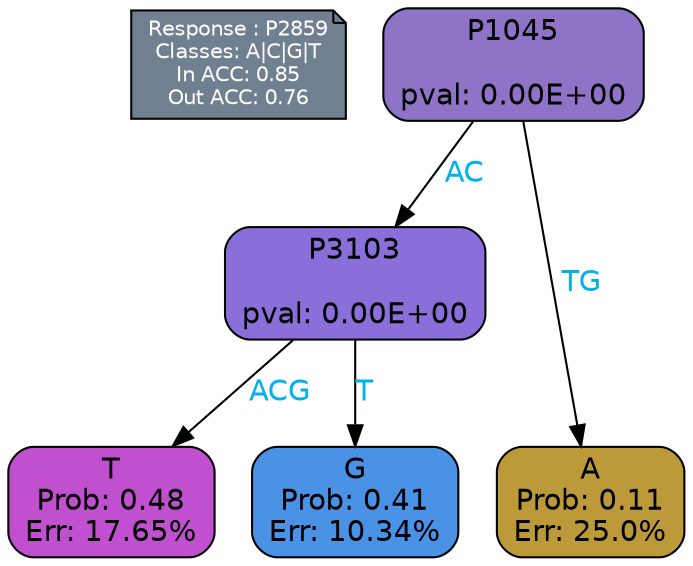 digraph Tree {
node [shape=box, style="filled, rounded", color="black", fontname=helvetica] ;
graph [ranksep=equally, splines=polylines, bgcolor=transparent, dpi=600] ;
edge [fontname=helvetica] ;
LEGEND [label="Response : P2859
Classes: A|C|G|T
In ACC: 0.85
Out ACC: 0.76
",shape=note,align=left,style=filled,fillcolor="slategray",fontcolor="white",fontsize=10];1 [label="P1045

pval: 0.00E+00", fillcolor="#8f73c7"] ;
2 [label="P3103

pval: 0.00E+00", fillcolor="#8a6eda"] ;
3 [label="T
Prob: 0.48
Err: 17.65%", fillcolor="#c150d0"] ;
4 [label="G
Prob: 0.41
Err: 10.34%", fillcolor="#4992e5"] ;
5 [label="A
Prob: 0.11
Err: 25.0%", fillcolor="#bd9a39"] ;
1 -> 2 [label="AC",fontcolor=deepskyblue2] ;
1 -> 5 [label="TG",fontcolor=deepskyblue2] ;
2 -> 3 [label="ACG",fontcolor=deepskyblue2] ;
2 -> 4 [label="T",fontcolor=deepskyblue2] ;
{rank = same; 3;4;5;}{rank = same; LEGEND;1;}}